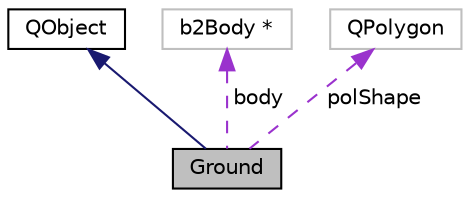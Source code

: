 digraph G
{
  edge [fontname="Helvetica",fontsize="10",labelfontname="Helvetica",labelfontsize="10"];
  node [fontname="Helvetica",fontsize="10",shape=record];
  Node1 [label="Ground",height=0.2,width=0.4,color="black", fillcolor="grey75", style="filled" fontcolor="black"];
  Node2 -> Node1 [dir="back",color="midnightblue",fontsize="10",style="solid",fontname="Helvetica"];
  Node2 [label="QObject",height=0.2,width=0.4,color="black", fillcolor="white", style="filled",URL="$classQObject.html"];
  Node3 -> Node1 [dir="back",color="darkorchid3",fontsize="10",style="dashed",label=" body" ,fontname="Helvetica"];
  Node3 [label="b2Body *",height=0.2,width=0.4,color="grey75", fillcolor="white", style="filled"];
  Node4 -> Node1 [dir="back",color="darkorchid3",fontsize="10",style="dashed",label=" polShape" ,fontname="Helvetica"];
  Node4 [label="QPolygon",height=0.2,width=0.4,color="grey75", fillcolor="white", style="filled"];
}
